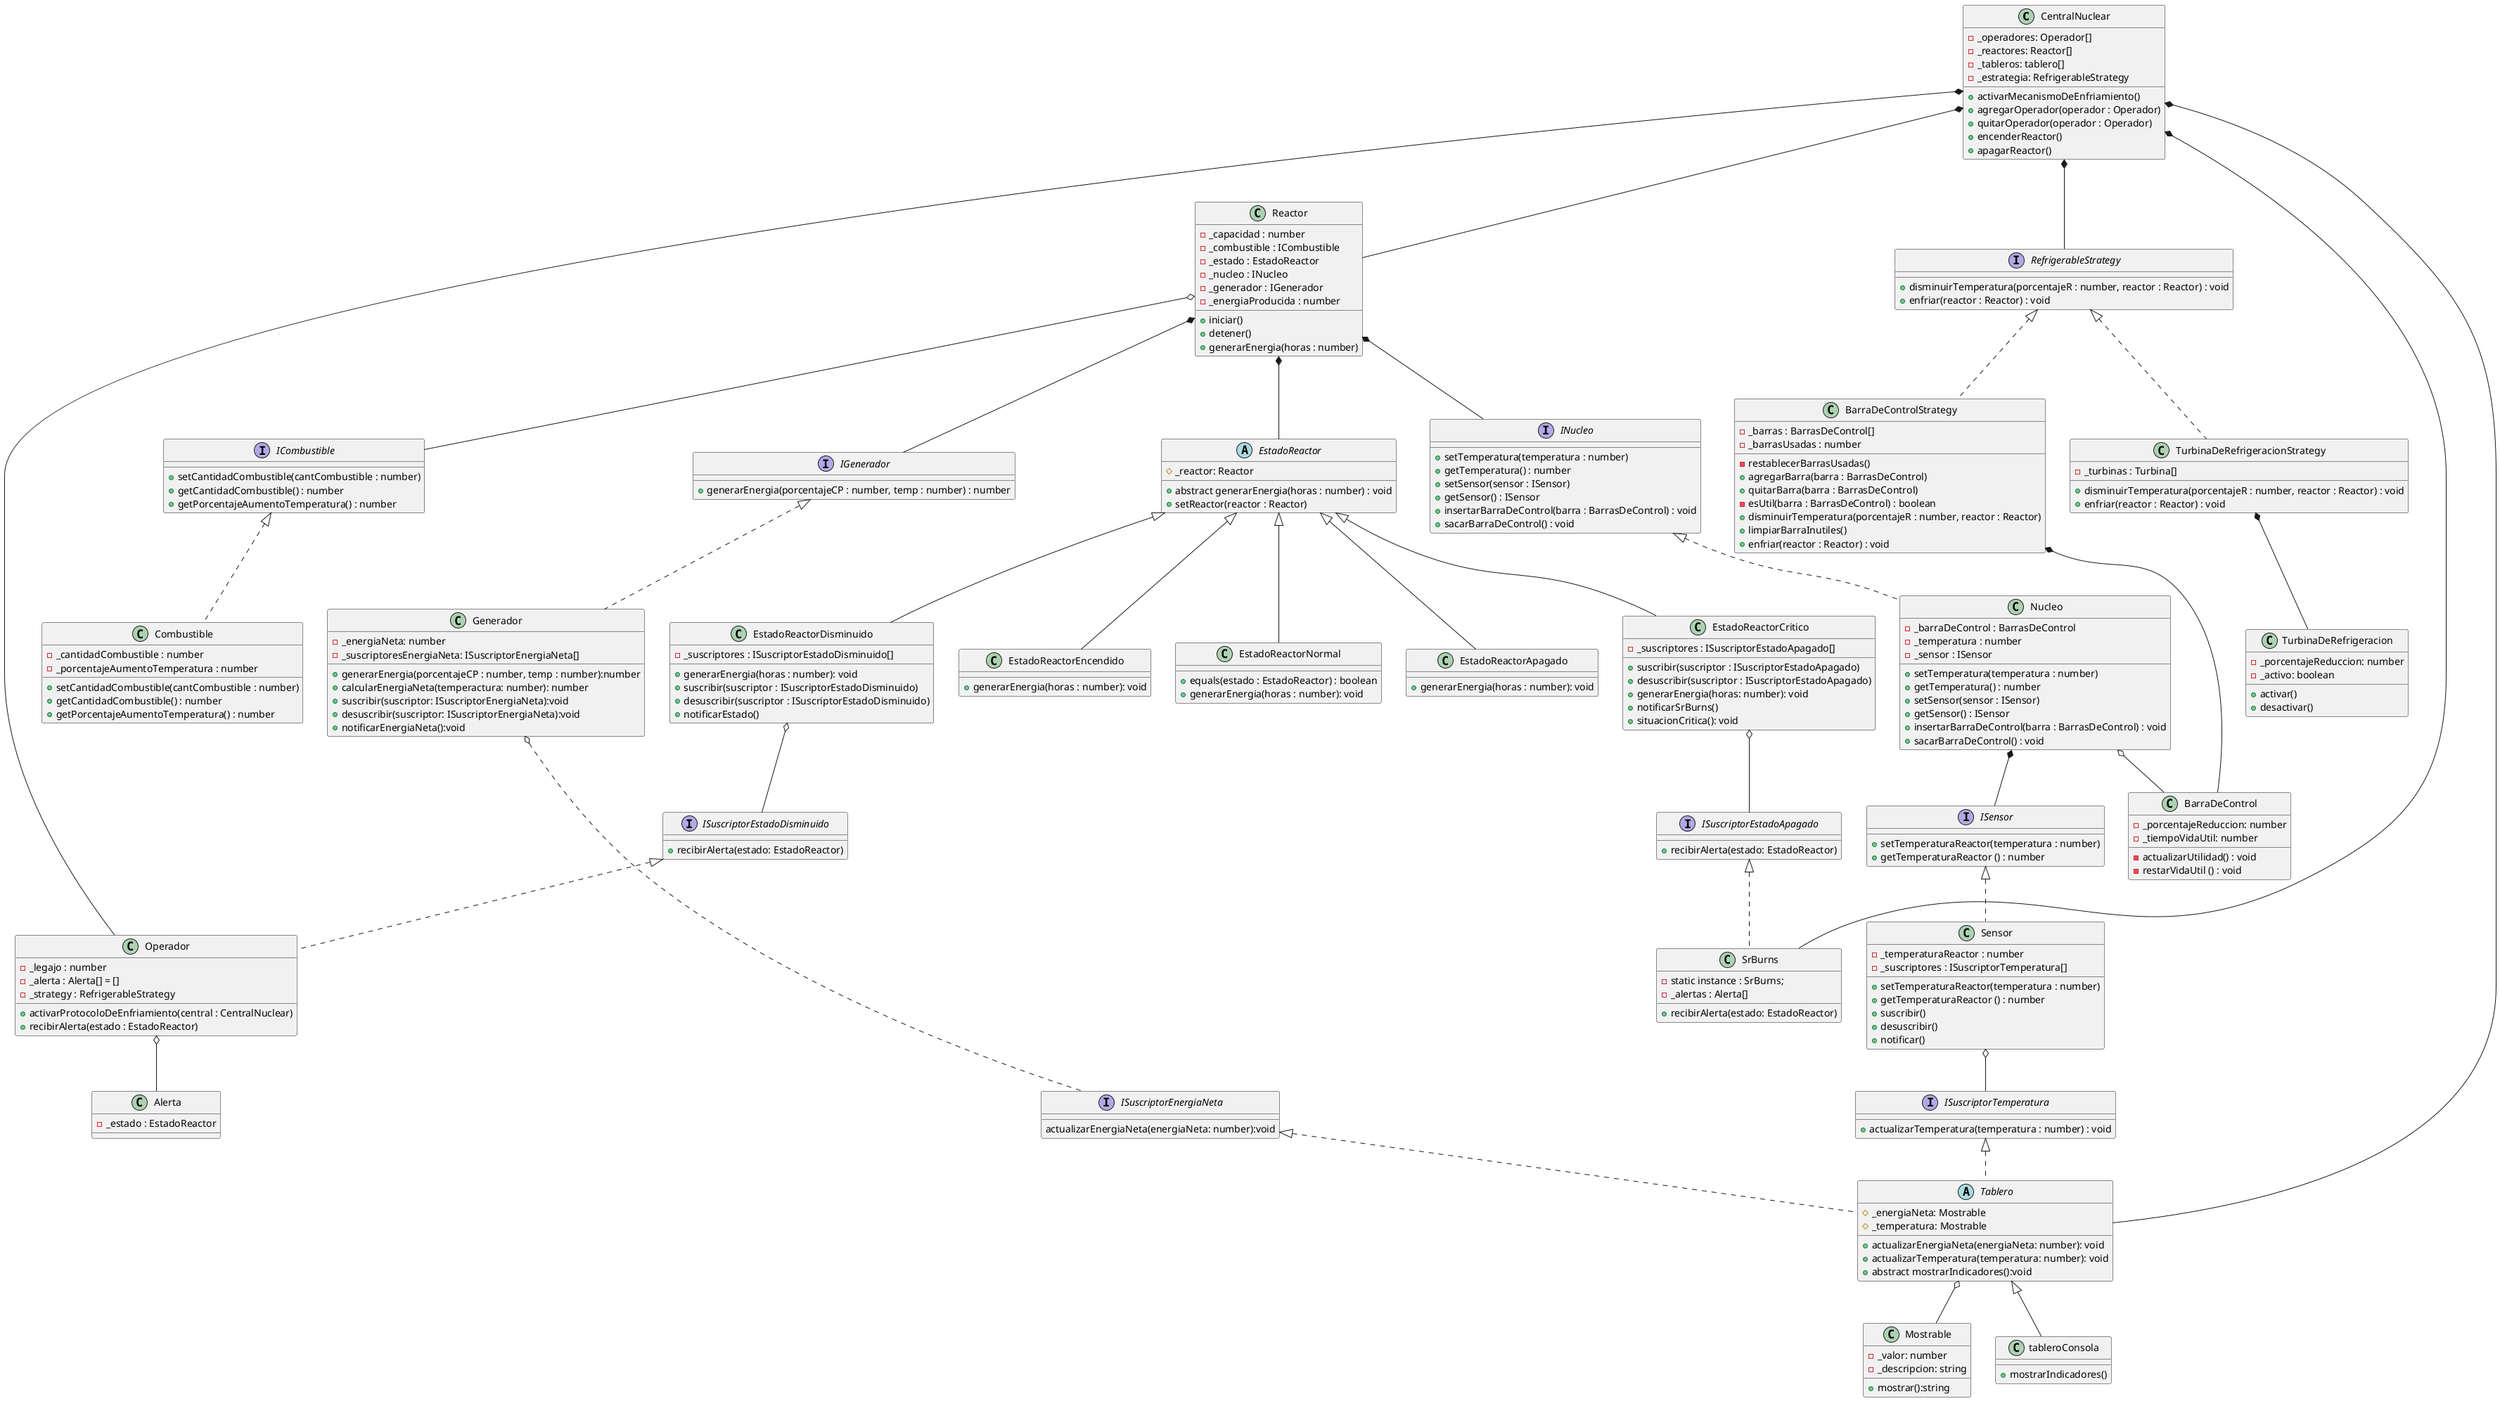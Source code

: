 @startuml

' Relaciones
CentralNuclear *-- Operador
CentralNuclear *-- SrBurns
CentralNuclear *-- Reactor
CentralNuclear *-- Tablero
CentralNuclear *-- RefrigerableStrategy

Reactor *-- EstadoReactor
Reactor *-- INucleo
Reactor o-- ICombustible
Reactor *-- IGenerador

Generador o.. ISuscriptorEnergiaNeta

EstadoReactorCritico o-- ISuscriptorEstadoApagado
EstadoReactorDisminuido o-- ISuscriptorEstadoDisminuido

Nucleo *-- ISensor
Nucleo o-- BarraDeControl

TurbinaDeRefrigeracionStrategy *-- TurbinaDeRefrigeracion
BarraDeControlStrategy *-- BarraDeControl

Sensor o-- ISuscriptorTemperatura
Operador o-- Alerta
Tablero o-- Mostrable

' Clases
class CentralNuclear{
    - _operadores: Operador[]
    - _reactores: Reactor[]
    - _tableros: tablero[]
    - _estrategia: RefrigerableStrategy
    
    + activarMecanismoDeEnfriamiento()
    + agregarOperador(operador : Operador)
    + quitarOperador(operador : Operador)
    + encenderReactor()
    + apagarReactor()
}

class Reactor{
    - _capacidad : number
    - _combustible : ICombustible
    - _estado : EstadoReactor
    - _nucleo : INucleo
    - _generador : IGenerador
    - _energiaProducida : number

    + iniciar()
    + detener()
    + generarEnergia(horas : number)
}

interface IGenerador {
    + generarEnergia(porcentajeCP : number, temp : number) : number
}

interface ISuscriptorEnergiaNeta{
    actualizarEnergiaNeta(energiaNeta: number):void
}

class Generador implements IGenerador {
    - _energiaNeta: number
    - _suscriptoresEnergiaNeta: ISuscriptorEnergiaNeta[]

    + generarEnergia(porcentajeCP : number, temp : number):number
    + calcularEnergiaNeta(temperactura: number): number
    + suscribir(suscriptor: ISuscriptorEnergiaNeta):void
    + desuscribir(suscriptor: ISuscriptorEnergiaNeta):void
    + notificarEnergiaNeta():void
}

interface ICombustible {
    + setCantidadCombustible(cantCombustible : number)
    + getCantidadCombustible() : number
    + getPorcentajeAumentoTemperatura() : number
}

class Combustible implements ICombustible {
    - _cantidadCombustible : number
    - _porcentajeAumentoTemperatura : number

    + setCantidadCombustible(cantCombustible : number)
    + getCantidadCombustible() : number
    + getPorcentajeAumentoTemperatura() : number
}

' Observer
interface ISensor{
    + setTemperaturaReactor(temperatura : number)
    + getTemperaturaReactor () : number
}

class Sensor implements ISensor{
    - _temperaturaReactor : number
    - _suscriptores : ISuscriptorTemperatura[]

    + setTemperaturaReactor(temperatura : number)
    + getTemperaturaReactor () : number
    + suscribir()
    + desuscribir()
    + notificar()
}

interface ISuscriptorTemperatura{
    + actualizarTemperatura(temperatura : number) : void
}

abstract class Tablero implements ISuscriptorEnergiaNeta, ISuscriptorTemperatura{
    # _energiaNeta: Mostrable
    # _temperatura: Mostrable

    + actualizarEnergiaNeta(energiaNeta: number): void
    + actualizarTemperatura(temperatura: number): void 
    + abstract mostrarIndicadores():void
}

class tableroConsola extends Tablero{
    + mostrarIndicadores()

}

class Mostrable{
    - _valor: number
    - _descripcion: string

    + mostrar():string
}

interface INucleo{
    + setTemperatura(temperatura : number)
    + getTemperatura() : number
    + setSensor(sensor : ISensor) 
    + getSensor() : ISensor
    + insertarBarraDeControl(barra : BarrasDeControl) : void
    + sacarBarraDeControl() : void
}

class Nucleo implements INucleo{
    - _barraDeControl : BarrasDeControl
    - _temperatura : number
    - _sensor : ISensor
        
    + setTemperatura(temperatura : number)
    + getTemperatura() : number
    + setSensor(sensor : ISensor) 
    + getSensor() : ISensor
    + insertarBarraDeControl(barra : BarrasDeControl) : void
    + sacarBarraDeControl() : void
}

' Strategy
interface RefrigerableStrategy{
    + disminuirTemperatura(porcentajeR : number, reactor : Reactor) : void
    + enfriar(reactor : Reactor) : void
}

class BarraDeControlStrategy implements RefrigerableStrategy{
    - _barras : BarrasDeControl[]
    - _barrasUsadas : number

    - restablecerBarrasUsadas()
    + agregarBarra(barra : BarrasDeControl)
    + quitarBarra(barra : BarrasDeControl)
    - esUtil(barra : BarrasDeControl) : boolean
    + disminuirTemperatura(porcentajeR : number, reactor : Reactor)
    + limpiarBarraInutiles()
    + enfriar(reactor : Reactor) : void
}

class BarraDeControl{
    - _porcentajeReduccion: number
    - _tiempoVidaUtil: number

    - actualizarUtilidad() : void
    - restarVidaUtil () : void
}

class TurbinaDeRefrigeracionStrategy implements RefrigerableStrategy{
    - _turbinas : Turbina[]

    + disminuirTemperatura(porcentajeR : number, reactor : Reactor) : void
    + enfriar(reactor : Reactor) : void
}

class TurbinaDeRefrigeracion {
    - _porcentajeReduccion: number
    - _activo: boolean

    + activar()
    + desactivar()
}

' State + Observer Estado
abstract class EstadoReactor{
    # _reactor: Reactor

    + abstract generarEnergia(horas : number) : void
    + setReactor(reactor : Reactor)
}

interface ISuscriptorEstadoDisminuido{
    + recibirAlerta(estado: EstadoReactor)
}

interface ISuscriptorEstadoApagado{
    + recibirAlerta(estado: EstadoReactor)
}
    
class EstadoReactorCritico extends EstadoReactor{
    - _suscriptores : ISuscriptorEstadoApagado[]

    + suscribir(suscriptor : ISuscriptorEstadoApagado)
    + desuscribir(suscriptor : ISuscriptorEstadoApagado)
    + generarEnergia(horas: number): void
    + notificarSrBurns()
    + situacionCritica(): void
}

class EstadoReactorDisminuido extends EstadoReactor{
    - _suscriptores : ISuscriptorEstadoDisminuido[]
    
    + generarEnergia(horas : number): void
    + suscribir(suscriptor : ISuscriptorEstadoDisminuido)
    + desuscribir(suscriptor : ISuscriptorEstadoDisminuido)
    + notificarEstado()
 }

class EstadoReactorNormal extends EstadoReactor{
    + equals(estado : EstadoReactor) : boolean
    + generarEnergia(horas : number): void
}

class EstadoReactorApagado extends EstadoReactor{
    + generarEnergia(horas : number): void
 }

class EstadoReactorEncendido extends EstadoReactor{
    + generarEnergia(horas : number): void
 }

class Operador implements ISuscriptorEstadoDisminuido{
    - _legajo : number
    - _alerta : Alerta[] = []
    - _strategy : RefrigerableStrategy

    + activarProtocoloDeEnfriamiento(central : CentralNuclear)
    + recibirAlerta(estado : EstadoReactor)
}

class SrBurns implements ISuscriptorEstadoApagado{
    -  static instance : SrBurns;
    - _alertas : Alerta[]

    + recibirAlerta(estado: EstadoReactor)
}

class Alerta{
    - _estado : EstadoReactor
} 

@enduml

